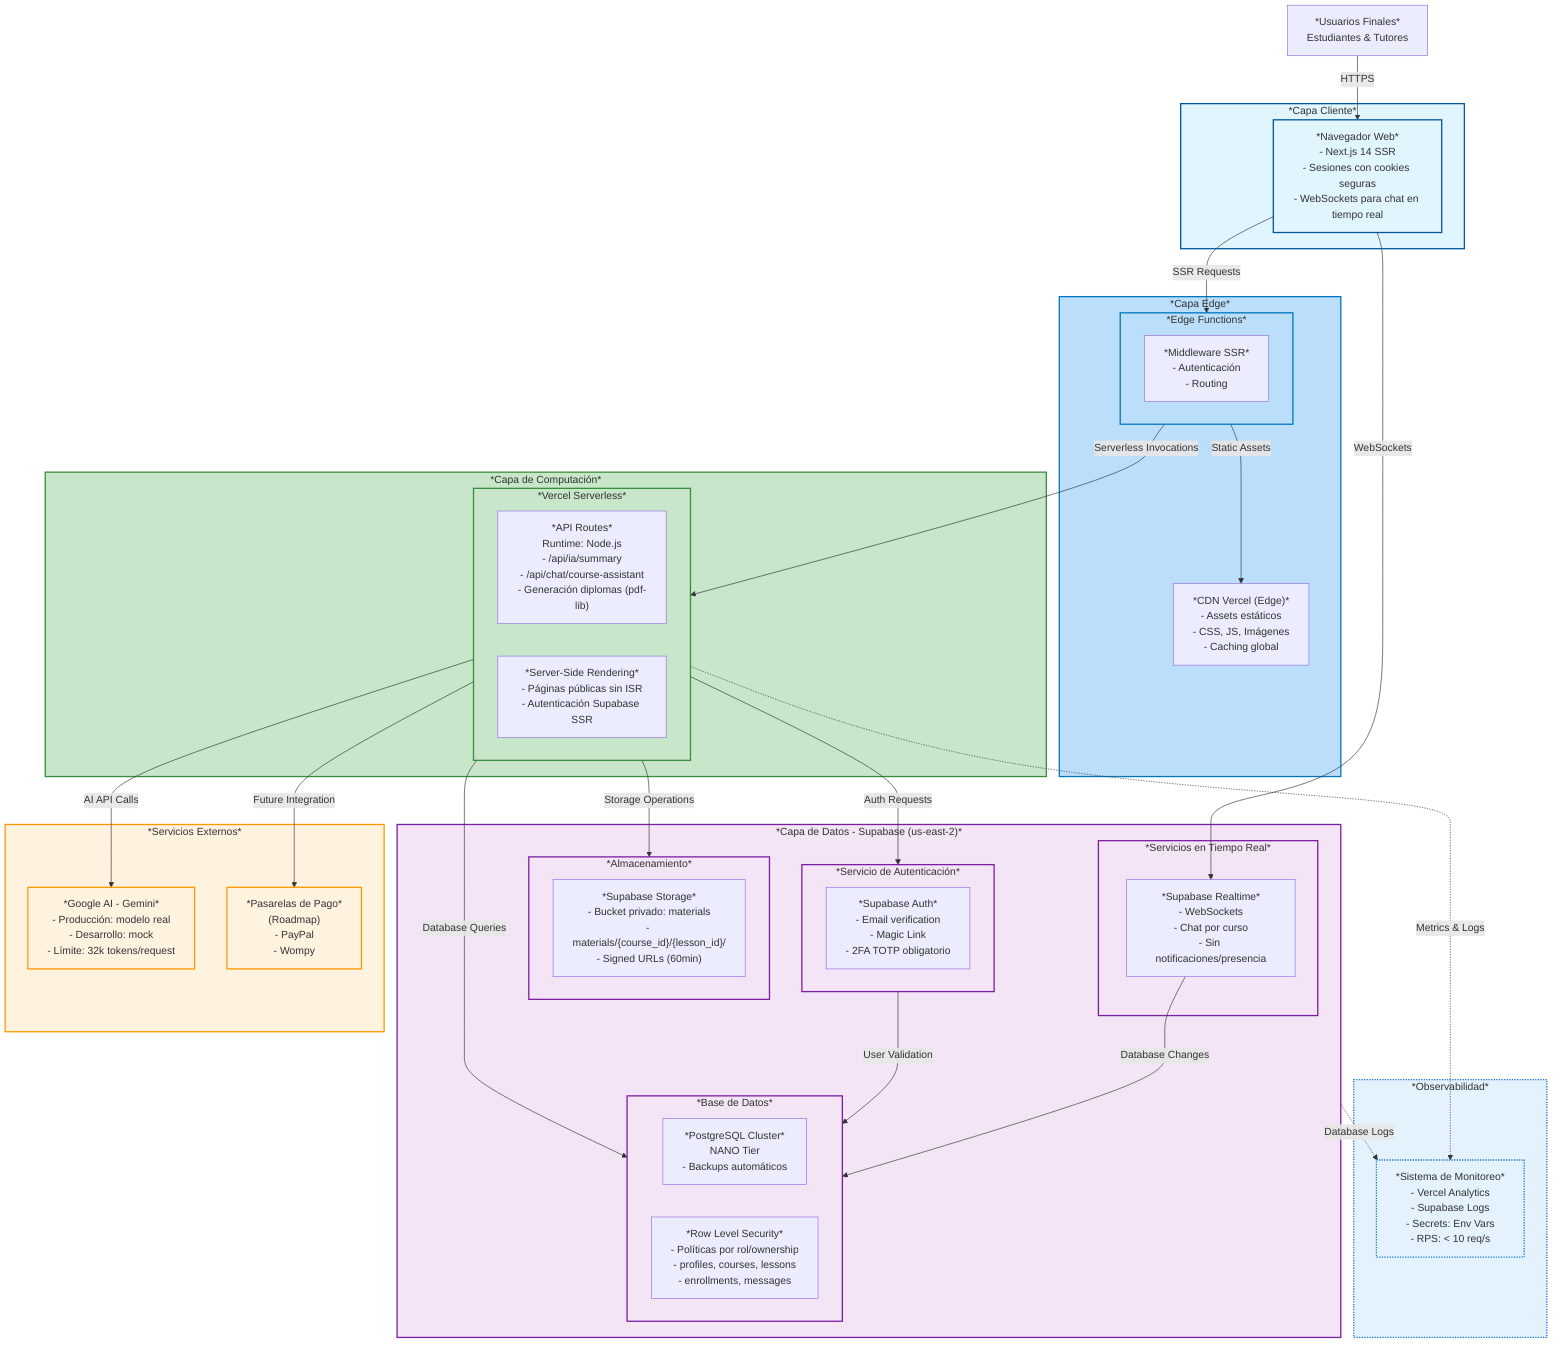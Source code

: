flowchart TB
    %% USUARIOS
    USERS["*Usuarios Finales*<br/>Estudiantes & Tutores"]
    
    %% CLIENTE
    subgraph CLIENT_LAYER["*Capa Cliente*"]
        BROWSER["*Navegador Web*<br/>- Next.js 14 SSR<br/>- Sesiones con cookies seguras<br/>- WebSockets para chat en tiempo real"]
    end
    
    %% EDGE / CDN
    subgraph EDGE_LAYER["*Capa Edge*"]
        VERCEL_CDN["*CDN Vercel (Edge)*<br/>- Assets estáticos<br/>- CSS, JS, Imágenes<br/>- Caching global"]
        
        subgraph EDGE_FUNCTIONS["*Edge Functions*"]
            MIDDLEWARE["*Middleware SSR*<br/>- Autenticación<br/>- Routing"]
        end
    end
    
    %% COMPUTE
    subgraph COMPUTE_LAYER["*Capa de Computación*"]
        subgraph SERVERLESS["*Vercel Serverless*"]
            API_ROUTES["*API Routes*<br/>Runtime: Node.js<br/>- /api/ia/summary<br/>- /api/chat/course-assistant<br/>- Generación diplomas (pdf-lib)"]
            
            SSR["*Server-Side Rendering*<br/>- Páginas públicas sin ISR<br/>- Autenticación Supabase SSR"]
        end
    end
    
    %% DATABASE & STORAGE
    subgraph DATA_LAYER["*Capa de Datos - Supabase (us-east-2)*"]
        subgraph AUTH_SERVICE["*Servicio de Autenticación*"]
            AUTH["*Supabase Auth*<br/>- Email verification<br/>- Magic Link<br/>- 2FA TOTP obligatorio"]
        end
        
        subgraph DATABASE["*Base de Datos*"]
            POSTGRES["*PostgreSQL Cluster*<br/>NANO Tier<br/>- Backups automáticos"]
            
            RLS["*Row Level Security*<br/>- Políticas por rol/ownership<br/>- profiles, courses, lessons<br/>- enrollments, messages"]
        end
        
        subgraph STORAGE["*Almacenamiento*"]
            STORAGE_BUCKET["*Supabase Storage*<br/>- Bucket privado: materials<br/>- materials/{course_id}/{lesson_id}/<br/>- Signed URLs (60min)"]
        end
        
        subgraph REALTIME["*Servicios en Tiempo Real*"]
            REALTIME_SVC["*Supabase Realtime*<br/>- WebSockets<br/>- Chat por curso<br/>- Sin notificaciones/presencia"]
        end
    end
    
    %% EXTERNAL SERVICES
    subgraph EXTERNAL_LAYER["*Servicios Externos*"]
        AI_SERVICE["*Google AI - Gemini*<br/>- Producción: modelo real<br/>- Desarrollo: mock<br/>- Límite: 32k tokens/request"]
        
        PAYMENT["*Pasarelas de Pago*<br/>(Roadmap)<br/>- PayPal<br/>- Wompy"]
    end
    
    %% MONITORING
    subgraph OBSERVABILITY["*Observabilidad*"]
        MONITORING["*Sistema de Monitoreo*<br/>- Vercel Analytics<br/>- Supabase Logs<br/>- Secrets: Env Vars<br/>- RPS: < 10 req/s"]
    end
    
    %% CONEXIONES PRINCIPALES
    USERS -->|HTTPS| BROWSER
    BROWSER -->|SSR Requests| EDGE_FUNCTIONS
    BROWSER -->|WebSockets| REALTIME_SVC
    
    EDGE_FUNCTIONS -->|Serverless Invocations| SERVERLESS
    EDGE_FUNCTIONS -->|Static Assets| VERCEL_CDN
    
    SERVERLESS -->|Auth Requests| AUTH_SERVICE
    SERVERLESS -->|Database Queries| DATABASE
    SERVERLESS -->|Storage Operations| STORAGE
    SERVERLESS -->|AI API Calls| AI_SERVICE
    SERVERLESS -->|Future Integration| PAYMENT
    
    AUTH_SERVICE -->|User Validation| DATABASE
    REALTIME_SVC -->|Database Changes| DATABASE
    
    %% MONITORING CONNECTIONS
    SERVERLESS -.->|Metrics & Logs| MONITORING
    DATA_LAYER -.->|Database Logs| MONITORING
    
    %% STYLING
    classDef client fill:#e1f5fe,stroke:#01579b,stroke-width:2px
    classDef edge fill:#bbdefb,stroke:#0277bd,stroke-width:2px
    classDef compute fill:#c8e6c9,stroke:#388e3c,stroke-width:2px
    classDef data fill:#f3e5f5,stroke:#7b1fa2,stroke-width:2px
    classDef external fill:#fff3e0,stroke:#ff9800,stroke-width:2px
    classDef monitoring fill:#e3f2fd,stroke:#1976d2,stroke-width:2px,stroke-dasharray: 2 2
    
    class BROWSER,CLIENT_LAYER client
    class EDGE_LAYER,EDGE_FUNCTIONS edge
    class COMPUTE_LAYER,SERVERLESS compute
    class DATA_LAYER,AUTH_SERVICE,DATABASE,STORAGE,REALTIME data
    class EXTERNAL_LAYER,AI_SERVICE,PAYMENT external
    class OBSERVABILITY,MONITORING monitoring